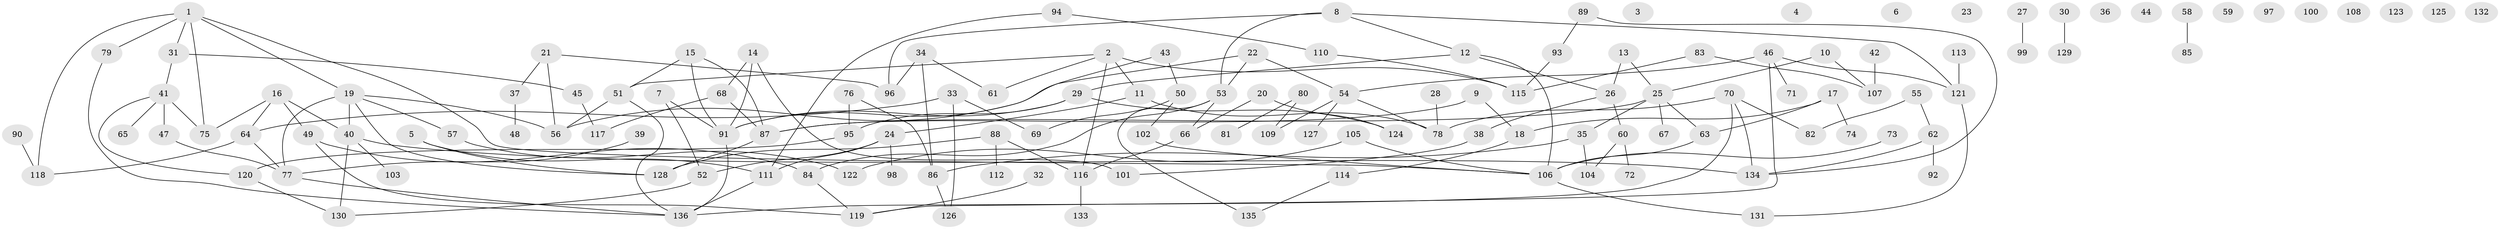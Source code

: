 // Generated by graph-tools (version 1.1) at 2025/13/03/09/25 04:13:01]
// undirected, 136 vertices, 167 edges
graph export_dot {
graph [start="1"]
  node [color=gray90,style=filled];
  1;
  2;
  3;
  4;
  5;
  6;
  7;
  8;
  9;
  10;
  11;
  12;
  13;
  14;
  15;
  16;
  17;
  18;
  19;
  20;
  21;
  22;
  23;
  24;
  25;
  26;
  27;
  28;
  29;
  30;
  31;
  32;
  33;
  34;
  35;
  36;
  37;
  38;
  39;
  40;
  41;
  42;
  43;
  44;
  45;
  46;
  47;
  48;
  49;
  50;
  51;
  52;
  53;
  54;
  55;
  56;
  57;
  58;
  59;
  60;
  61;
  62;
  63;
  64;
  65;
  66;
  67;
  68;
  69;
  70;
  71;
  72;
  73;
  74;
  75;
  76;
  77;
  78;
  79;
  80;
  81;
  82;
  83;
  84;
  85;
  86;
  87;
  88;
  89;
  90;
  91;
  92;
  93;
  94;
  95;
  96;
  97;
  98;
  99;
  100;
  101;
  102;
  103;
  104;
  105;
  106;
  107;
  108;
  109;
  110;
  111;
  112;
  113;
  114;
  115;
  116;
  117;
  118;
  119;
  120;
  121;
  122;
  123;
  124;
  125;
  126;
  127;
  128;
  129;
  130;
  131;
  132;
  133;
  134;
  135;
  136;
  1 -- 19;
  1 -- 31;
  1 -- 75;
  1 -- 79;
  1 -- 106;
  1 -- 118;
  2 -- 11;
  2 -- 51;
  2 -- 61;
  2 -- 115;
  2 -- 116;
  5 -- 111;
  5 -- 128;
  7 -- 52;
  7 -- 91;
  8 -- 12;
  8 -- 53;
  8 -- 96;
  8 -- 121;
  9 -- 18;
  9 -- 87;
  10 -- 25;
  10 -- 107;
  11 -- 24;
  11 -- 78;
  12 -- 26;
  12 -- 29;
  12 -- 106;
  13 -- 25;
  13 -- 26;
  14 -- 68;
  14 -- 91;
  14 -- 101;
  15 -- 51;
  15 -- 87;
  15 -- 91;
  16 -- 40;
  16 -- 49;
  16 -- 64;
  16 -- 75;
  17 -- 18;
  17 -- 63;
  17 -- 74;
  18 -- 114;
  19 -- 40;
  19 -- 56;
  19 -- 57;
  19 -- 77;
  19 -- 128;
  20 -- 66;
  20 -- 124;
  21 -- 37;
  21 -- 56;
  21 -- 96;
  22 -- 53;
  22 -- 54;
  22 -- 56;
  24 -- 52;
  24 -- 98;
  24 -- 111;
  25 -- 35;
  25 -- 63;
  25 -- 67;
  25 -- 87;
  26 -- 38;
  26 -- 60;
  27 -- 99;
  28 -- 78;
  29 -- 91;
  29 -- 95;
  29 -- 124;
  30 -- 129;
  31 -- 41;
  31 -- 45;
  32 -- 119;
  33 -- 64;
  33 -- 69;
  33 -- 126;
  34 -- 61;
  34 -- 86;
  34 -- 96;
  35 -- 86;
  35 -- 104;
  37 -- 48;
  38 -- 101;
  39 -- 77;
  40 -- 103;
  40 -- 130;
  40 -- 134;
  41 -- 47;
  41 -- 65;
  41 -- 75;
  41 -- 120;
  42 -- 107;
  43 -- 50;
  43 -- 91;
  45 -- 117;
  46 -- 54;
  46 -- 71;
  46 -- 119;
  46 -- 121;
  47 -- 77;
  49 -- 84;
  49 -- 119;
  50 -- 69;
  50 -- 102;
  51 -- 56;
  51 -- 136;
  52 -- 130;
  53 -- 66;
  53 -- 84;
  53 -- 135;
  54 -- 78;
  54 -- 109;
  54 -- 127;
  55 -- 62;
  55 -- 82;
  57 -- 122;
  58 -- 85;
  60 -- 72;
  60 -- 104;
  62 -- 92;
  62 -- 134;
  63 -- 106;
  64 -- 77;
  64 -- 118;
  66 -- 116;
  68 -- 87;
  68 -- 117;
  70 -- 78;
  70 -- 82;
  70 -- 134;
  70 -- 136;
  73 -- 106;
  76 -- 86;
  76 -- 95;
  77 -- 136;
  79 -- 136;
  80 -- 81;
  80 -- 109;
  83 -- 107;
  83 -- 115;
  84 -- 119;
  86 -- 126;
  87 -- 128;
  88 -- 112;
  88 -- 116;
  88 -- 128;
  89 -- 93;
  89 -- 134;
  90 -- 118;
  91 -- 136;
  93 -- 115;
  94 -- 110;
  94 -- 111;
  95 -- 120;
  102 -- 106;
  105 -- 106;
  105 -- 122;
  106 -- 131;
  110 -- 115;
  111 -- 136;
  113 -- 121;
  114 -- 135;
  116 -- 133;
  120 -- 130;
  121 -- 131;
}
